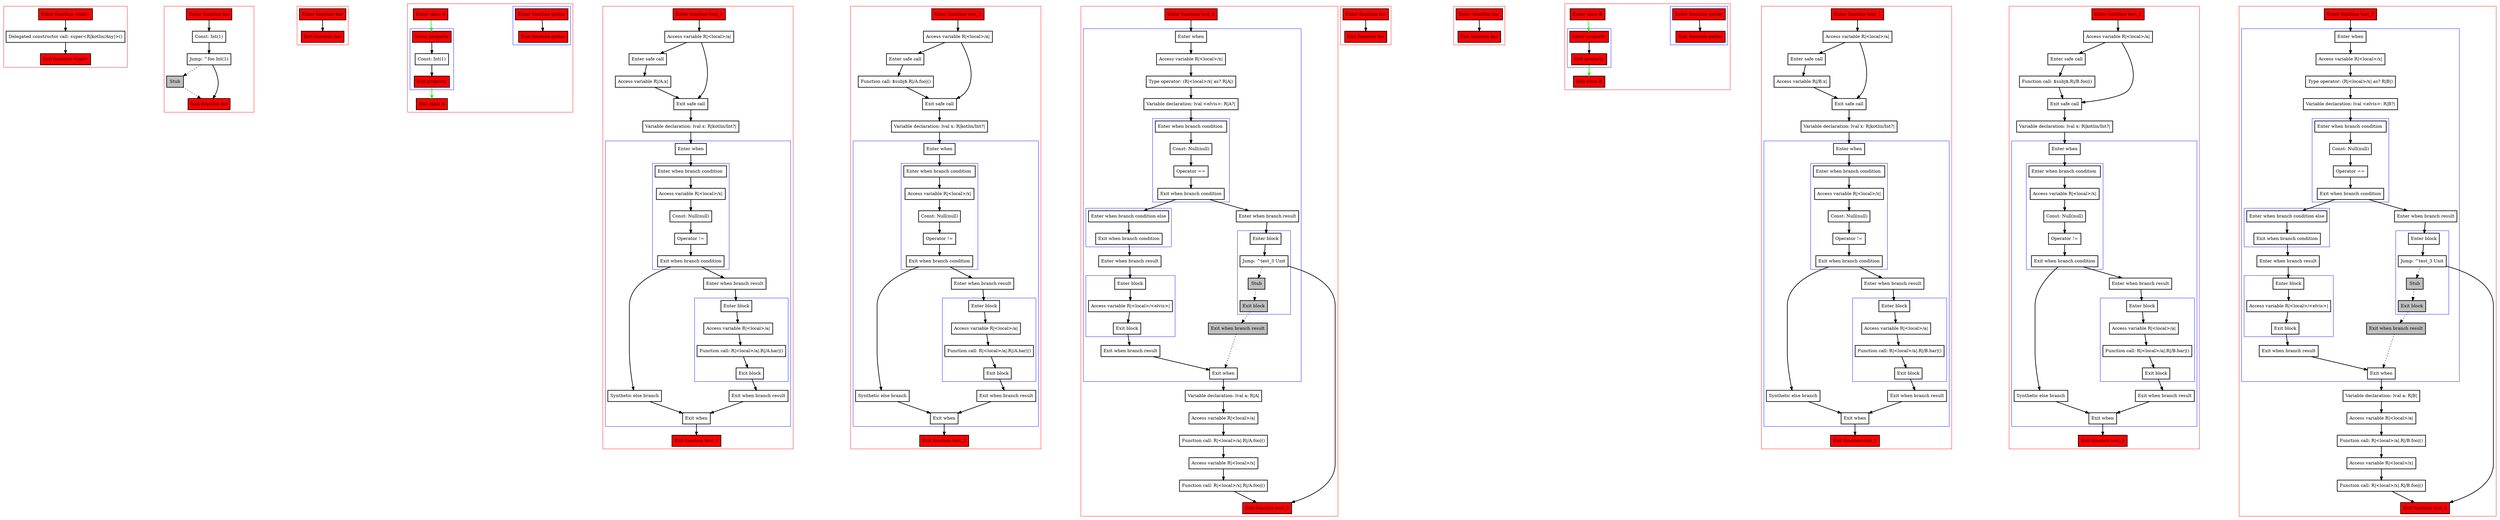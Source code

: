 digraph assignSafeCall_kt {
    graph [nodesep=3]
    node [shape=box penwidth=2]
    edge [penwidth=2]

    subgraph cluster_0 {
        color=red
        0 [label="Enter function <init>" style="filled" fillcolor=red];
        2 [label="Delegated constructor call: super<R|kotlin/Any|>()"];
        1 [label="Exit function <init>" style="filled" fillcolor=red];
    }
    0 -> {2};
    2 -> {1};

    subgraph cluster_1 {
        color=red
        3 [label="Enter function foo" style="filled" fillcolor=red];
        5 [label="Const: Int(1)"];
        6 [label="Jump: ^foo Int(1)"];
        7 [label="Stub" style="filled" fillcolor=gray];
        4 [label="Exit function foo" style="filled" fillcolor=red];
    }
    3 -> {5};
    5 -> {6};
    6 -> {4};
    6 -> {7} [style=dotted];
    7 -> {4} [style=dotted];

    subgraph cluster_2 {
        color=red
        13 [label="Enter function bar" style="filled" fillcolor=red];
        14 [label="Exit function bar" style="filled" fillcolor=red];
    }
    13 -> {14};

    subgraph cluster_3 {
        color=red
        15 [label="Enter class A" style="filled" fillcolor=red];
        subgraph cluster_4 {
            color=blue
            8 [label="Enter function getter" style="filled" fillcolor=red];
            9 [label="Exit function getter" style="filled" fillcolor=red];
        }
        subgraph cluster_5 {
            color=blue
            10 [label="Enter property" style="filled" fillcolor=red];
            12 [label="Const: Int(1)"];
            11 [label="Exit property" style="filled" fillcolor=red];
        }
        16 [label="Exit class A" style="filled" fillcolor=red];
    }
    15 -> {10} [color=green];
    10 -> {12};
    11 -> {16} [color=green];
    12 -> {11};
    8 -> {9};

    subgraph cluster_6 {
        color=red
        17 [label="Enter function test_1" style="filled" fillcolor=red];
        19 [label="Access variable R|<local>/a|"];
        20 [label="Enter safe call"];
        22 [label="Access variable R|/A.x|"];
        21 [label="Exit safe call"];
        23 [label="Variable declaration: lval x: R|kotlin/Int?|"];
        subgraph cluster_7 {
            color=blue
            24 [label="Enter when"];
            subgraph cluster_8 {
                color=blue
                26 [label="Enter when branch condition "];
                27 [label="Access variable R|<local>/x|"];
                28 [label="Const: Null(null)"];
                29 [label="Operator !="];
                30 [label="Exit when branch condition"];
            }
            37 [label="Synthetic else branch"];
            31 [label="Enter when branch result"];
            subgraph cluster_9 {
                color=blue
                32 [label="Enter block"];
                33 [label="Access variable R|<local>/a|"];
                34 [label="Function call: R|<local>/a|.R|/A.bar|()"];
                35 [label="Exit block"];
            }
            36 [label="Exit when branch result"];
            25 [label="Exit when"];
        }
        18 [label="Exit function test_1" style="filled" fillcolor=red];
    }
    17 -> {19};
    19 -> {20 21};
    20 -> {22};
    21 -> {23};
    22 -> {21};
    23 -> {24};
    24 -> {26};
    25 -> {18};
    26 -> {27};
    27 -> {28};
    28 -> {29};
    29 -> {30};
    30 -> {31 37};
    31 -> {32};
    32 -> {33};
    33 -> {34};
    34 -> {35};
    35 -> {36};
    36 -> {25};
    37 -> {25};

    subgraph cluster_10 {
        color=red
        38 [label="Enter function test_2" style="filled" fillcolor=red];
        40 [label="Access variable R|<local>/a|"];
        41 [label="Enter safe call"];
        43 [label="Function call: $subj$.R|/A.foo|()"];
        42 [label="Exit safe call"];
        44 [label="Variable declaration: lval x: R|kotlin/Int?|"];
        subgraph cluster_11 {
            color=blue
            45 [label="Enter when"];
            subgraph cluster_12 {
                color=blue
                47 [label="Enter when branch condition "];
                48 [label="Access variable R|<local>/x|"];
                49 [label="Const: Null(null)"];
                50 [label="Operator !="];
                51 [label="Exit when branch condition"];
            }
            58 [label="Synthetic else branch"];
            52 [label="Enter when branch result"];
            subgraph cluster_13 {
                color=blue
                53 [label="Enter block"];
                54 [label="Access variable R|<local>/a|"];
                55 [label="Function call: R|<local>/a|.R|/A.bar|()"];
                56 [label="Exit block"];
            }
            57 [label="Exit when branch result"];
            46 [label="Exit when"];
        }
        39 [label="Exit function test_2" style="filled" fillcolor=red];
    }
    38 -> {40};
    40 -> {41 42};
    41 -> {43};
    42 -> {44};
    43 -> {42};
    44 -> {45};
    45 -> {47};
    46 -> {39};
    47 -> {48};
    48 -> {49};
    49 -> {50};
    50 -> {51};
    51 -> {52 58};
    52 -> {53};
    53 -> {54};
    54 -> {55};
    55 -> {56};
    56 -> {57};
    57 -> {46};
    58 -> {46};

    subgraph cluster_14 {
        color=red
        59 [label="Enter function test_3" style="filled" fillcolor=red];
        subgraph cluster_15 {
            color=blue
            61 [label="Enter when"];
            63 [label="Access variable R|<local>/x|"];
            64 [label="Type operator: (R|<local>/x| as? R|A|)"];
            65 [label="Variable declaration: lval <elvis>: R|A?|"];
            subgraph cluster_16 {
                color=blue
                66 [label="Enter when branch condition "];
                67 [label="Const: Null(null)"];
                68 [label="Operator =="];
                69 [label="Exit when branch condition"];
            }
            subgraph cluster_17 {
                color=blue
                76 [label="Enter when branch condition else"];
                77 [label="Exit when branch condition"];
            }
            78 [label="Enter when branch result"];
            subgraph cluster_18 {
                color=blue
                79 [label="Enter block"];
                80 [label="Access variable R|<local>/<elvis>|"];
                81 [label="Exit block"];
            }
            82 [label="Exit when branch result"];
            70 [label="Enter when branch result"];
            subgraph cluster_19 {
                color=blue
                71 [label="Enter block"];
                72 [label="Jump: ^test_3 Unit"];
                73 [label="Stub" style="filled" fillcolor=gray];
                74 [label="Exit block" style="filled" fillcolor=gray];
            }
            75 [label="Exit when branch result" style="filled" fillcolor=gray];
            62 [label="Exit when"];
        }
        83 [label="Variable declaration: lval a: R|A|"];
        84 [label="Access variable R|<local>/a|"];
        85 [label="Function call: R|<local>/a|.R|/A.foo|()"];
        86 [label="Access variable R|<local>/x|"];
        87 [label="Function call: R|<local>/x|.R|/A.foo|()"];
        60 [label="Exit function test_3" style="filled" fillcolor=red];
    }
    59 -> {61};
    61 -> {63};
    62 -> {83};
    63 -> {64};
    64 -> {65};
    65 -> {66};
    66 -> {67};
    67 -> {68};
    68 -> {69};
    69 -> {70 76};
    70 -> {71};
    71 -> {72};
    72 -> {60};
    72 -> {73} [style=dotted];
    73 -> {74} [style=dotted];
    74 -> {75} [style=dotted];
    75 -> {62} [style=dotted];
    76 -> {77};
    77 -> {78};
    78 -> {79};
    79 -> {80};
    80 -> {81};
    81 -> {82};
    82 -> {62};
    83 -> {84};
    84 -> {85};
    85 -> {86};
    86 -> {87};
    87 -> {60};

    subgraph cluster_20 {
        color=red
        88 [label="Enter function foo" style="filled" fillcolor=red];
        89 [label="Exit function foo" style="filled" fillcolor=red];
    }
    88 -> {89};

    subgraph cluster_21 {
        color=red
        94 [label="Enter function bar" style="filled" fillcolor=red];
        95 [label="Exit function bar" style="filled" fillcolor=red];
    }
    94 -> {95};

    subgraph cluster_22 {
        color=red
        96 [label="Enter class B" style="filled" fillcolor=red];
        subgraph cluster_23 {
            color=blue
            90 [label="Enter function getter" style="filled" fillcolor=red];
            91 [label="Exit function getter" style="filled" fillcolor=red];
        }
        subgraph cluster_24 {
            color=blue
            92 [label="Enter property" style="filled" fillcolor=red];
            93 [label="Exit property" style="filled" fillcolor=red];
        }
        97 [label="Exit class B" style="filled" fillcolor=red];
    }
    96 -> {92} [color=green];
    92 -> {93};
    93 -> {97} [color=green];
    90 -> {91};

    subgraph cluster_25 {
        color=red
        98 [label="Enter function test_1" style="filled" fillcolor=red];
        100 [label="Access variable R|<local>/a|"];
        101 [label="Enter safe call"];
        103 [label="Access variable R|/B.x|"];
        102 [label="Exit safe call"];
        104 [label="Variable declaration: lval x: R|kotlin/Int?|"];
        subgraph cluster_26 {
            color=blue
            105 [label="Enter when"];
            subgraph cluster_27 {
                color=blue
                107 [label="Enter when branch condition "];
                108 [label="Access variable R|<local>/x|"];
                109 [label="Const: Null(null)"];
                110 [label="Operator !="];
                111 [label="Exit when branch condition"];
            }
            118 [label="Synthetic else branch"];
            112 [label="Enter when branch result"];
            subgraph cluster_28 {
                color=blue
                113 [label="Enter block"];
                114 [label="Access variable R|<local>/a|"];
                115 [label="Function call: R|<local>/a|.R|/B.bar|()"];
                116 [label="Exit block"];
            }
            117 [label="Exit when branch result"];
            106 [label="Exit when"];
        }
        99 [label="Exit function test_1" style="filled" fillcolor=red];
    }
    98 -> {100};
    100 -> {101 102};
    101 -> {103};
    102 -> {104};
    103 -> {102};
    104 -> {105};
    105 -> {107};
    106 -> {99};
    107 -> {108};
    108 -> {109};
    109 -> {110};
    110 -> {111};
    111 -> {112 118};
    112 -> {113};
    113 -> {114};
    114 -> {115};
    115 -> {116};
    116 -> {117};
    117 -> {106};
    118 -> {106};

    subgraph cluster_29 {
        color=red
        119 [label="Enter function test_2" style="filled" fillcolor=red];
        121 [label="Access variable R|<local>/a|"];
        122 [label="Enter safe call"];
        124 [label="Function call: $subj$.R|/B.foo|()"];
        123 [label="Exit safe call"];
        125 [label="Variable declaration: lval x: R|kotlin/Int?|"];
        subgraph cluster_30 {
            color=blue
            126 [label="Enter when"];
            subgraph cluster_31 {
                color=blue
                128 [label="Enter when branch condition "];
                129 [label="Access variable R|<local>/x|"];
                130 [label="Const: Null(null)"];
                131 [label="Operator !="];
                132 [label="Exit when branch condition"];
            }
            139 [label="Synthetic else branch"];
            133 [label="Enter when branch result"];
            subgraph cluster_32 {
                color=blue
                134 [label="Enter block"];
                135 [label="Access variable R|<local>/a|"];
                136 [label="Function call: R|<local>/a|.R|/B.bar|()"];
                137 [label="Exit block"];
            }
            138 [label="Exit when branch result"];
            127 [label="Exit when"];
        }
        120 [label="Exit function test_2" style="filled" fillcolor=red];
    }
    119 -> {121};
    121 -> {122 123};
    122 -> {124};
    123 -> {125};
    124 -> {123};
    125 -> {126};
    126 -> {128};
    127 -> {120};
    128 -> {129};
    129 -> {130};
    130 -> {131};
    131 -> {132};
    132 -> {133 139};
    133 -> {134};
    134 -> {135};
    135 -> {136};
    136 -> {137};
    137 -> {138};
    138 -> {127};
    139 -> {127};

    subgraph cluster_33 {
        color=red
        140 [label="Enter function test_3" style="filled" fillcolor=red];
        subgraph cluster_34 {
            color=blue
            142 [label="Enter when"];
            144 [label="Access variable R|<local>/x|"];
            145 [label="Type operator: (R|<local>/x| as? R|B|)"];
            146 [label="Variable declaration: lval <elvis>: R|B?|"];
            subgraph cluster_35 {
                color=blue
                147 [label="Enter when branch condition "];
                148 [label="Const: Null(null)"];
                149 [label="Operator =="];
                150 [label="Exit when branch condition"];
            }
            subgraph cluster_36 {
                color=blue
                157 [label="Enter when branch condition else"];
                158 [label="Exit when branch condition"];
            }
            159 [label="Enter when branch result"];
            subgraph cluster_37 {
                color=blue
                160 [label="Enter block"];
                161 [label="Access variable R|<local>/<elvis>|"];
                162 [label="Exit block"];
            }
            163 [label="Exit when branch result"];
            151 [label="Enter when branch result"];
            subgraph cluster_38 {
                color=blue
                152 [label="Enter block"];
                153 [label="Jump: ^test_3 Unit"];
                154 [label="Stub" style="filled" fillcolor=gray];
                155 [label="Exit block" style="filled" fillcolor=gray];
            }
            156 [label="Exit when branch result" style="filled" fillcolor=gray];
            143 [label="Exit when"];
        }
        164 [label="Variable declaration: lval a: R|B|"];
        165 [label="Access variable R|<local>/a|"];
        166 [label="Function call: R|<local>/a|.R|/B.foo|()"];
        167 [label="Access variable R|<local>/x|"];
        168 [label="Function call: R|<local>/x|.R|/B.foo|()"];
        141 [label="Exit function test_3" style="filled" fillcolor=red];
    }
    140 -> {142};
    142 -> {144};
    143 -> {164};
    144 -> {145};
    145 -> {146};
    146 -> {147};
    147 -> {148};
    148 -> {149};
    149 -> {150};
    150 -> {151 157};
    151 -> {152};
    152 -> {153};
    153 -> {141};
    153 -> {154} [style=dotted];
    154 -> {155} [style=dotted];
    155 -> {156} [style=dotted];
    156 -> {143} [style=dotted];
    157 -> {158};
    158 -> {159};
    159 -> {160};
    160 -> {161};
    161 -> {162};
    162 -> {163};
    163 -> {143};
    164 -> {165};
    165 -> {166};
    166 -> {167};
    167 -> {168};
    168 -> {141};

}

